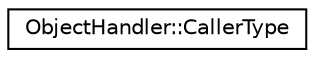 digraph "Graphical Class Hierarchy"
{
  edge [fontname="Helvetica",fontsize="10",labelfontname="Helvetica",labelfontsize="10"];
  node [fontname="Helvetica",fontsize="10",shape=record];
  rankdir="LR";
  Node0 [label="ObjectHandler::CallerType",height=0.2,width=0.4,color="black", fillcolor="white", style="filled",URL="$struct_object_handler_1_1_caller_type.html",tooltip="The environment which called the function that is currently running. "];
}

